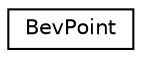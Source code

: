digraph G
{
  edge [fontname="Helvetica",fontsize="10",labelfontname="Helvetica",labelfontsize="10"];
  node [fontname="Helvetica",fontsize="10",shape=record];
  rankdir=LR;
  Node1 [label="BevPoint",height=0.2,width=0.4,color="black", fillcolor="white", style="filled",URL="$d1/d37/structBevPoint.html"];
}
